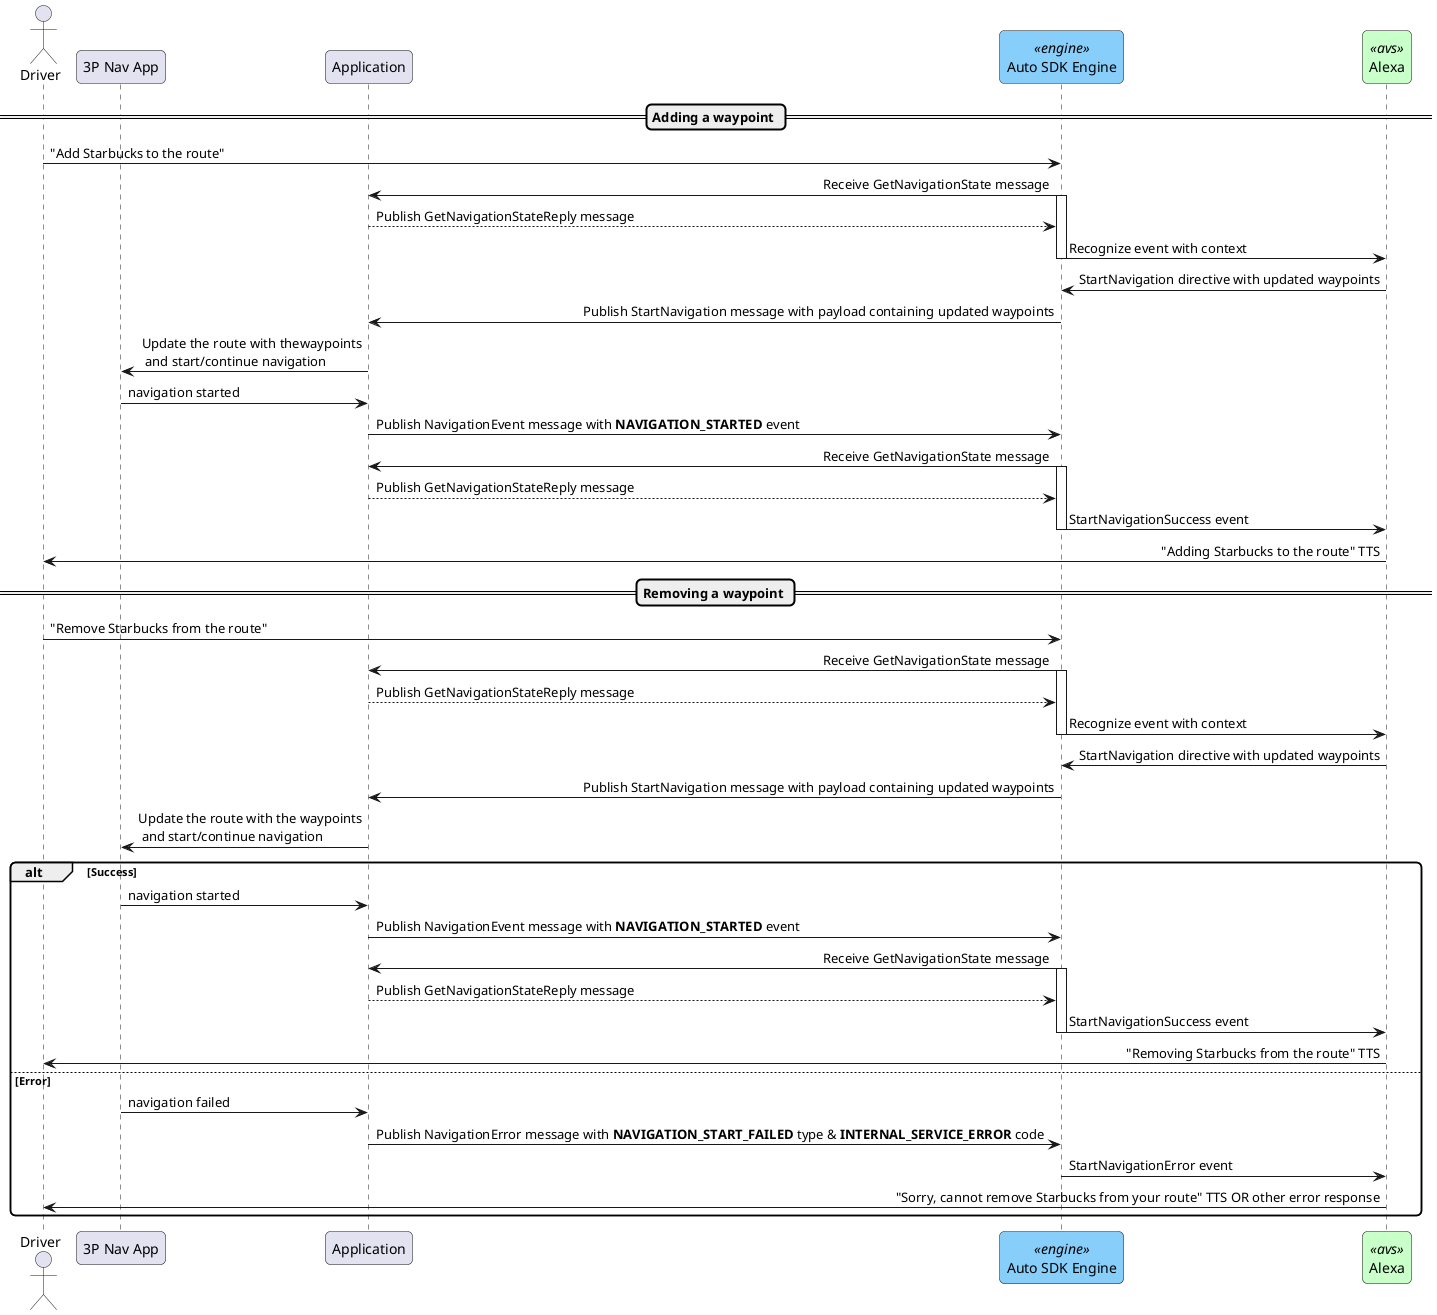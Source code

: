 @startuml

<style>
sequenceDiagram {
    .engine {
        BackgroundColor LightSkyBlue
        BorderColor CornflowerBlue
    }
    .avs {
        BackgroundColor TECHNOLOGY
        BorderColor Green
    }
}
</style>

skinparam roundcorner 10
skinparam sequenceMessageAlign direction

actor Driver
participant "3P Nav App" as Nav
participant Application
participant "Auto SDK Engine" as SDK  <<engine>>
participant  Alexa <<avs>>

== Adding a waypoint ==

Driver->SDK: "Add Starbucks to the route"
SDK -> Application : Receive GetNavigationState message
activate SDK
Application --> SDK : Publish GetNavigationStateReply message
SDK -> Alexa : Recognize event with context
deactivate SDK

Alexa->SDK : StartNavigation directive with updated waypoints

SDK->Application : Publish StartNavigation message with payload containing updated waypoints

Application->Nav : Update the route with thewaypoints\n and start/continue navigation
Application<-Nav : navigation started
Application->SDK: Publish NavigationEvent message with **NAVIGATION_STARTED** event
SDK -> Application : Receive GetNavigationState message
activate SDK
Application --> SDK : Publish GetNavigationStateReply message
SDK->Alexa : StartNavigationSuccess event
deactivate SDK
Alexa->Driver : "Adding Starbucks to the route" TTS

== Removing a waypoint ==

Driver->SDK: "Remove Starbucks from the route"
SDK -> Application : Receive GetNavigationState message
activate SDK
Application --> SDK : Publish GetNavigationStateReply message
SDK -> Alexa : Recognize event with context
deactivate SDK
Alexa->SDK : StartNavigation directive with updated waypoints
SDK->Application : Publish StartNavigation message with payload containing updated waypoints
Application->Nav : Update the route with the waypoints\n and start/continue navigation

alt Success
	Application<-Nav : navigation started
    Application->SDK: Publish NavigationEvent message with **NAVIGATION_STARTED** event
    SDK -> Application : Receive GetNavigationState message
    activate SDK
    Application --> SDK : Publish GetNavigationStateReply message
    SDK->Alexa : StartNavigationSuccess event
    deactivate SDK
    Alexa->Driver : "Removing Starbucks from the route" TTS
else Error
	Application<-Nav : navigation failed
    Application->SDK: Publish NavigationError message with **NAVIGATION_START_FAILED** type & **INTERNAL_SERVICE_ERROR** code
    SDK->Alexa : StartNavigationError event
    Alexa->Driver : "Sorry, cannot remove Starbucks from your route" TTS OR other error response
end

@enduml